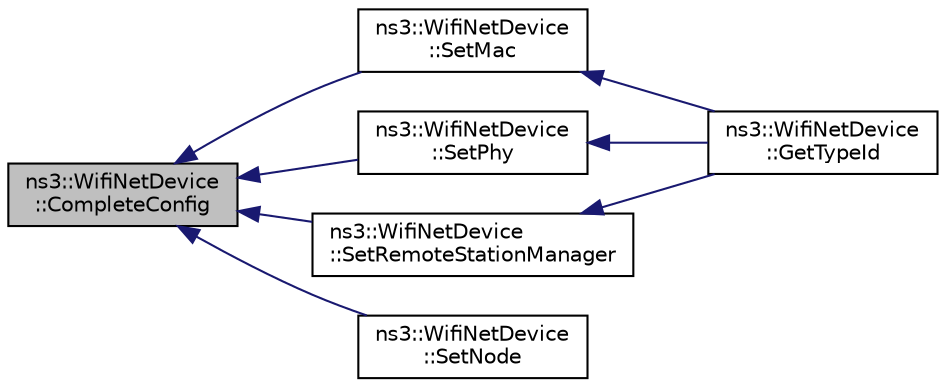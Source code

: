 digraph "ns3::WifiNetDevice::CompleteConfig"
{
  edge [fontname="Helvetica",fontsize="10",labelfontname="Helvetica",labelfontsize="10"];
  node [fontname="Helvetica",fontsize="10",shape=record];
  rankdir="LR";
  Node1 [label="ns3::WifiNetDevice\l::CompleteConfig",height=0.2,width=0.4,color="black", fillcolor="grey75", style="filled", fontcolor="black"];
  Node1 -> Node2 [dir="back",color="midnightblue",fontsize="10",style="solid"];
  Node2 [label="ns3::WifiNetDevice\l::SetMac",height=0.2,width=0.4,color="black", fillcolor="white", style="filled",URL="$df/d58/classns3_1_1WifiNetDevice.html#aabe7ae9cc468ac1702ee1abea1294828"];
  Node2 -> Node3 [dir="back",color="midnightblue",fontsize="10",style="solid"];
  Node3 [label="ns3::WifiNetDevice\l::GetTypeId",height=0.2,width=0.4,color="black", fillcolor="white", style="filled",URL="$df/d58/classns3_1_1WifiNetDevice.html#a94194d4a4f27318dd13627ab9d8a2bce",tooltip="Get the type ID. "];
  Node1 -> Node4 [dir="back",color="midnightblue",fontsize="10",style="solid"];
  Node4 [label="ns3::WifiNetDevice\l::SetPhy",height=0.2,width=0.4,color="black", fillcolor="white", style="filled",URL="$df/d58/classns3_1_1WifiNetDevice.html#a8bce2115a297537267a08769234da342"];
  Node4 -> Node3 [dir="back",color="midnightblue",fontsize="10",style="solid"];
  Node1 -> Node5 [dir="back",color="midnightblue",fontsize="10",style="solid"];
  Node5 [label="ns3::WifiNetDevice\l::SetRemoteStationManager",height=0.2,width=0.4,color="black", fillcolor="white", style="filled",URL="$df/d58/classns3_1_1WifiNetDevice.html#a63d2f4ecc22fa5cac45585fcc3569d03"];
  Node5 -> Node3 [dir="back",color="midnightblue",fontsize="10",style="solid"];
  Node1 -> Node6 [dir="back",color="midnightblue",fontsize="10",style="solid"];
  Node6 [label="ns3::WifiNetDevice\l::SetNode",height=0.2,width=0.4,color="black", fillcolor="white", style="filled",URL="$df/d58/classns3_1_1WifiNetDevice.html#ac8ee9ba01a7af99b7b79f11b3ecc287c"];
}
